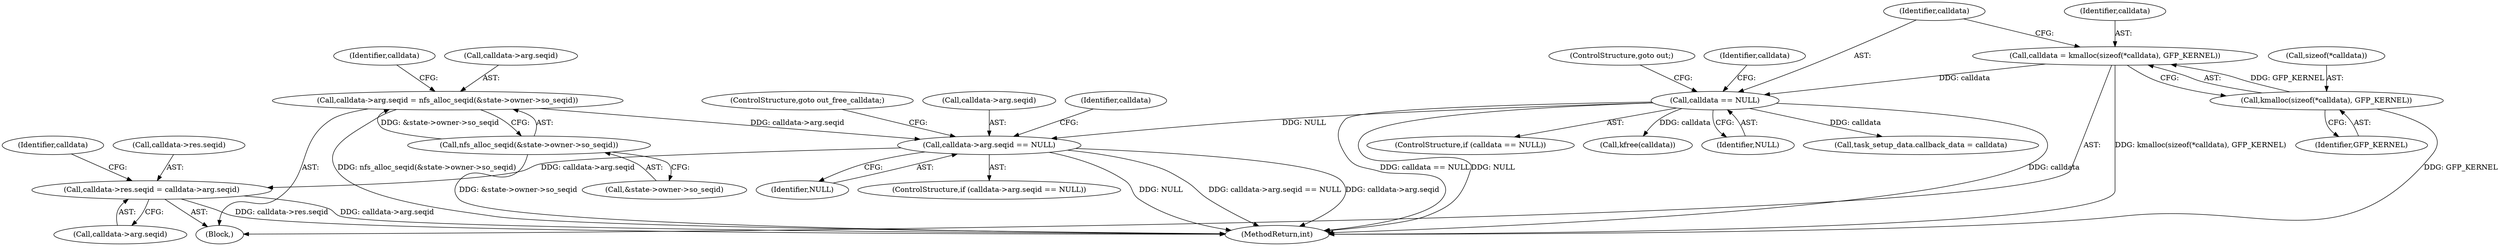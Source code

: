 digraph "0_linux_dc0b027dfadfcb8a5504f7d8052754bf8d501ab9_8@pointer" {
"1000220" [label="(Call,calldata->res.seqid = calldata->arg.seqid)"];
"1000186" [label="(Call,calldata->arg.seqid == NULL)"];
"1000172" [label="(Call,calldata->arg.seqid = nfs_alloc_seqid(&state->owner->so_seqid))"];
"1000178" [label="(Call,nfs_alloc_seqid(&state->owner->so_seqid))"];
"1000136" [label="(Call,calldata == NULL)"];
"1000128" [label="(Call,calldata = kmalloc(sizeof(*calldata), GFP_KERNEL))"];
"1000130" [label="(Call,kmalloc(sizeof(*calldata), GFP_KERNEL))"];
"1000128" [label="(Call,calldata = kmalloc(sizeof(*calldata), GFP_KERNEL))"];
"1000135" [label="(ControlStructure,if (calldata == NULL))"];
"1000220" [label="(Call,calldata->res.seqid = calldata->arg.seqid)"];
"1000142" [label="(Identifier,calldata)"];
"1000189" [label="(Identifier,calldata)"];
"1000306" [label="(Call,kfree(calldata))"];
"1000138" [label="(Identifier,NULL)"];
"1000315" [label="(MethodReturn,int)"];
"1000234" [label="(Identifier,calldata)"];
"1000185" [label="(ControlStructure,if (calldata->arg.seqid == NULL))"];
"1000193" [label="(ControlStructure,goto out_free_calldata;)"];
"1000179" [label="(Call,&state->owner->so_seqid)"];
"1000226" [label="(Call,calldata->arg.seqid)"];
"1000139" [label="(ControlStructure,goto out;)"];
"1000192" [label="(Identifier,NULL)"];
"1000187" [label="(Call,calldata->arg.seqid)"];
"1000178" [label="(Call,nfs_alloc_seqid(&state->owner->so_seqid))"];
"1000186" [label="(Call,calldata->arg.seqid == NULL)"];
"1000276" [label="(Call,task_setup_data.callback_data = calldata)"];
"1000131" [label="(Call,sizeof(*calldata))"];
"1000137" [label="(Identifier,calldata)"];
"1000173" [label="(Call,calldata->arg.seqid)"];
"1000221" [label="(Call,calldata->res.seqid)"];
"1000105" [label="(Block,)"];
"1000136" [label="(Call,calldata == NULL)"];
"1000130" [label="(Call,kmalloc(sizeof(*calldata), GFP_KERNEL))"];
"1000129" [label="(Identifier,calldata)"];
"1000134" [label="(Identifier,GFP_KERNEL)"];
"1000197" [label="(Identifier,calldata)"];
"1000172" [label="(Call,calldata->arg.seqid = nfs_alloc_seqid(&state->owner->so_seqid))"];
"1000220" -> "1000105"  [label="AST: "];
"1000220" -> "1000226"  [label="CFG: "];
"1000221" -> "1000220"  [label="AST: "];
"1000226" -> "1000220"  [label="AST: "];
"1000234" -> "1000220"  [label="CFG: "];
"1000220" -> "1000315"  [label="DDG: calldata->res.seqid"];
"1000220" -> "1000315"  [label="DDG: calldata->arg.seqid"];
"1000186" -> "1000220"  [label="DDG: calldata->arg.seqid"];
"1000186" -> "1000185"  [label="AST: "];
"1000186" -> "1000192"  [label="CFG: "];
"1000187" -> "1000186"  [label="AST: "];
"1000192" -> "1000186"  [label="AST: "];
"1000193" -> "1000186"  [label="CFG: "];
"1000197" -> "1000186"  [label="CFG: "];
"1000186" -> "1000315"  [label="DDG: calldata->arg.seqid == NULL"];
"1000186" -> "1000315"  [label="DDG: calldata->arg.seqid"];
"1000186" -> "1000315"  [label="DDG: NULL"];
"1000172" -> "1000186"  [label="DDG: calldata->arg.seqid"];
"1000136" -> "1000186"  [label="DDG: NULL"];
"1000172" -> "1000105"  [label="AST: "];
"1000172" -> "1000178"  [label="CFG: "];
"1000173" -> "1000172"  [label="AST: "];
"1000178" -> "1000172"  [label="AST: "];
"1000189" -> "1000172"  [label="CFG: "];
"1000172" -> "1000315"  [label="DDG: nfs_alloc_seqid(&state->owner->so_seqid)"];
"1000178" -> "1000172"  [label="DDG: &state->owner->so_seqid"];
"1000178" -> "1000179"  [label="CFG: "];
"1000179" -> "1000178"  [label="AST: "];
"1000178" -> "1000315"  [label="DDG: &state->owner->so_seqid"];
"1000136" -> "1000135"  [label="AST: "];
"1000136" -> "1000138"  [label="CFG: "];
"1000137" -> "1000136"  [label="AST: "];
"1000138" -> "1000136"  [label="AST: "];
"1000139" -> "1000136"  [label="CFG: "];
"1000142" -> "1000136"  [label="CFG: "];
"1000136" -> "1000315"  [label="DDG: calldata == NULL"];
"1000136" -> "1000315"  [label="DDG: NULL"];
"1000136" -> "1000315"  [label="DDG: calldata"];
"1000128" -> "1000136"  [label="DDG: calldata"];
"1000136" -> "1000276"  [label="DDG: calldata"];
"1000136" -> "1000306"  [label="DDG: calldata"];
"1000128" -> "1000105"  [label="AST: "];
"1000128" -> "1000130"  [label="CFG: "];
"1000129" -> "1000128"  [label="AST: "];
"1000130" -> "1000128"  [label="AST: "];
"1000137" -> "1000128"  [label="CFG: "];
"1000128" -> "1000315"  [label="DDG: kmalloc(sizeof(*calldata), GFP_KERNEL)"];
"1000130" -> "1000128"  [label="DDG: GFP_KERNEL"];
"1000130" -> "1000134"  [label="CFG: "];
"1000131" -> "1000130"  [label="AST: "];
"1000134" -> "1000130"  [label="AST: "];
"1000130" -> "1000315"  [label="DDG: GFP_KERNEL"];
}
